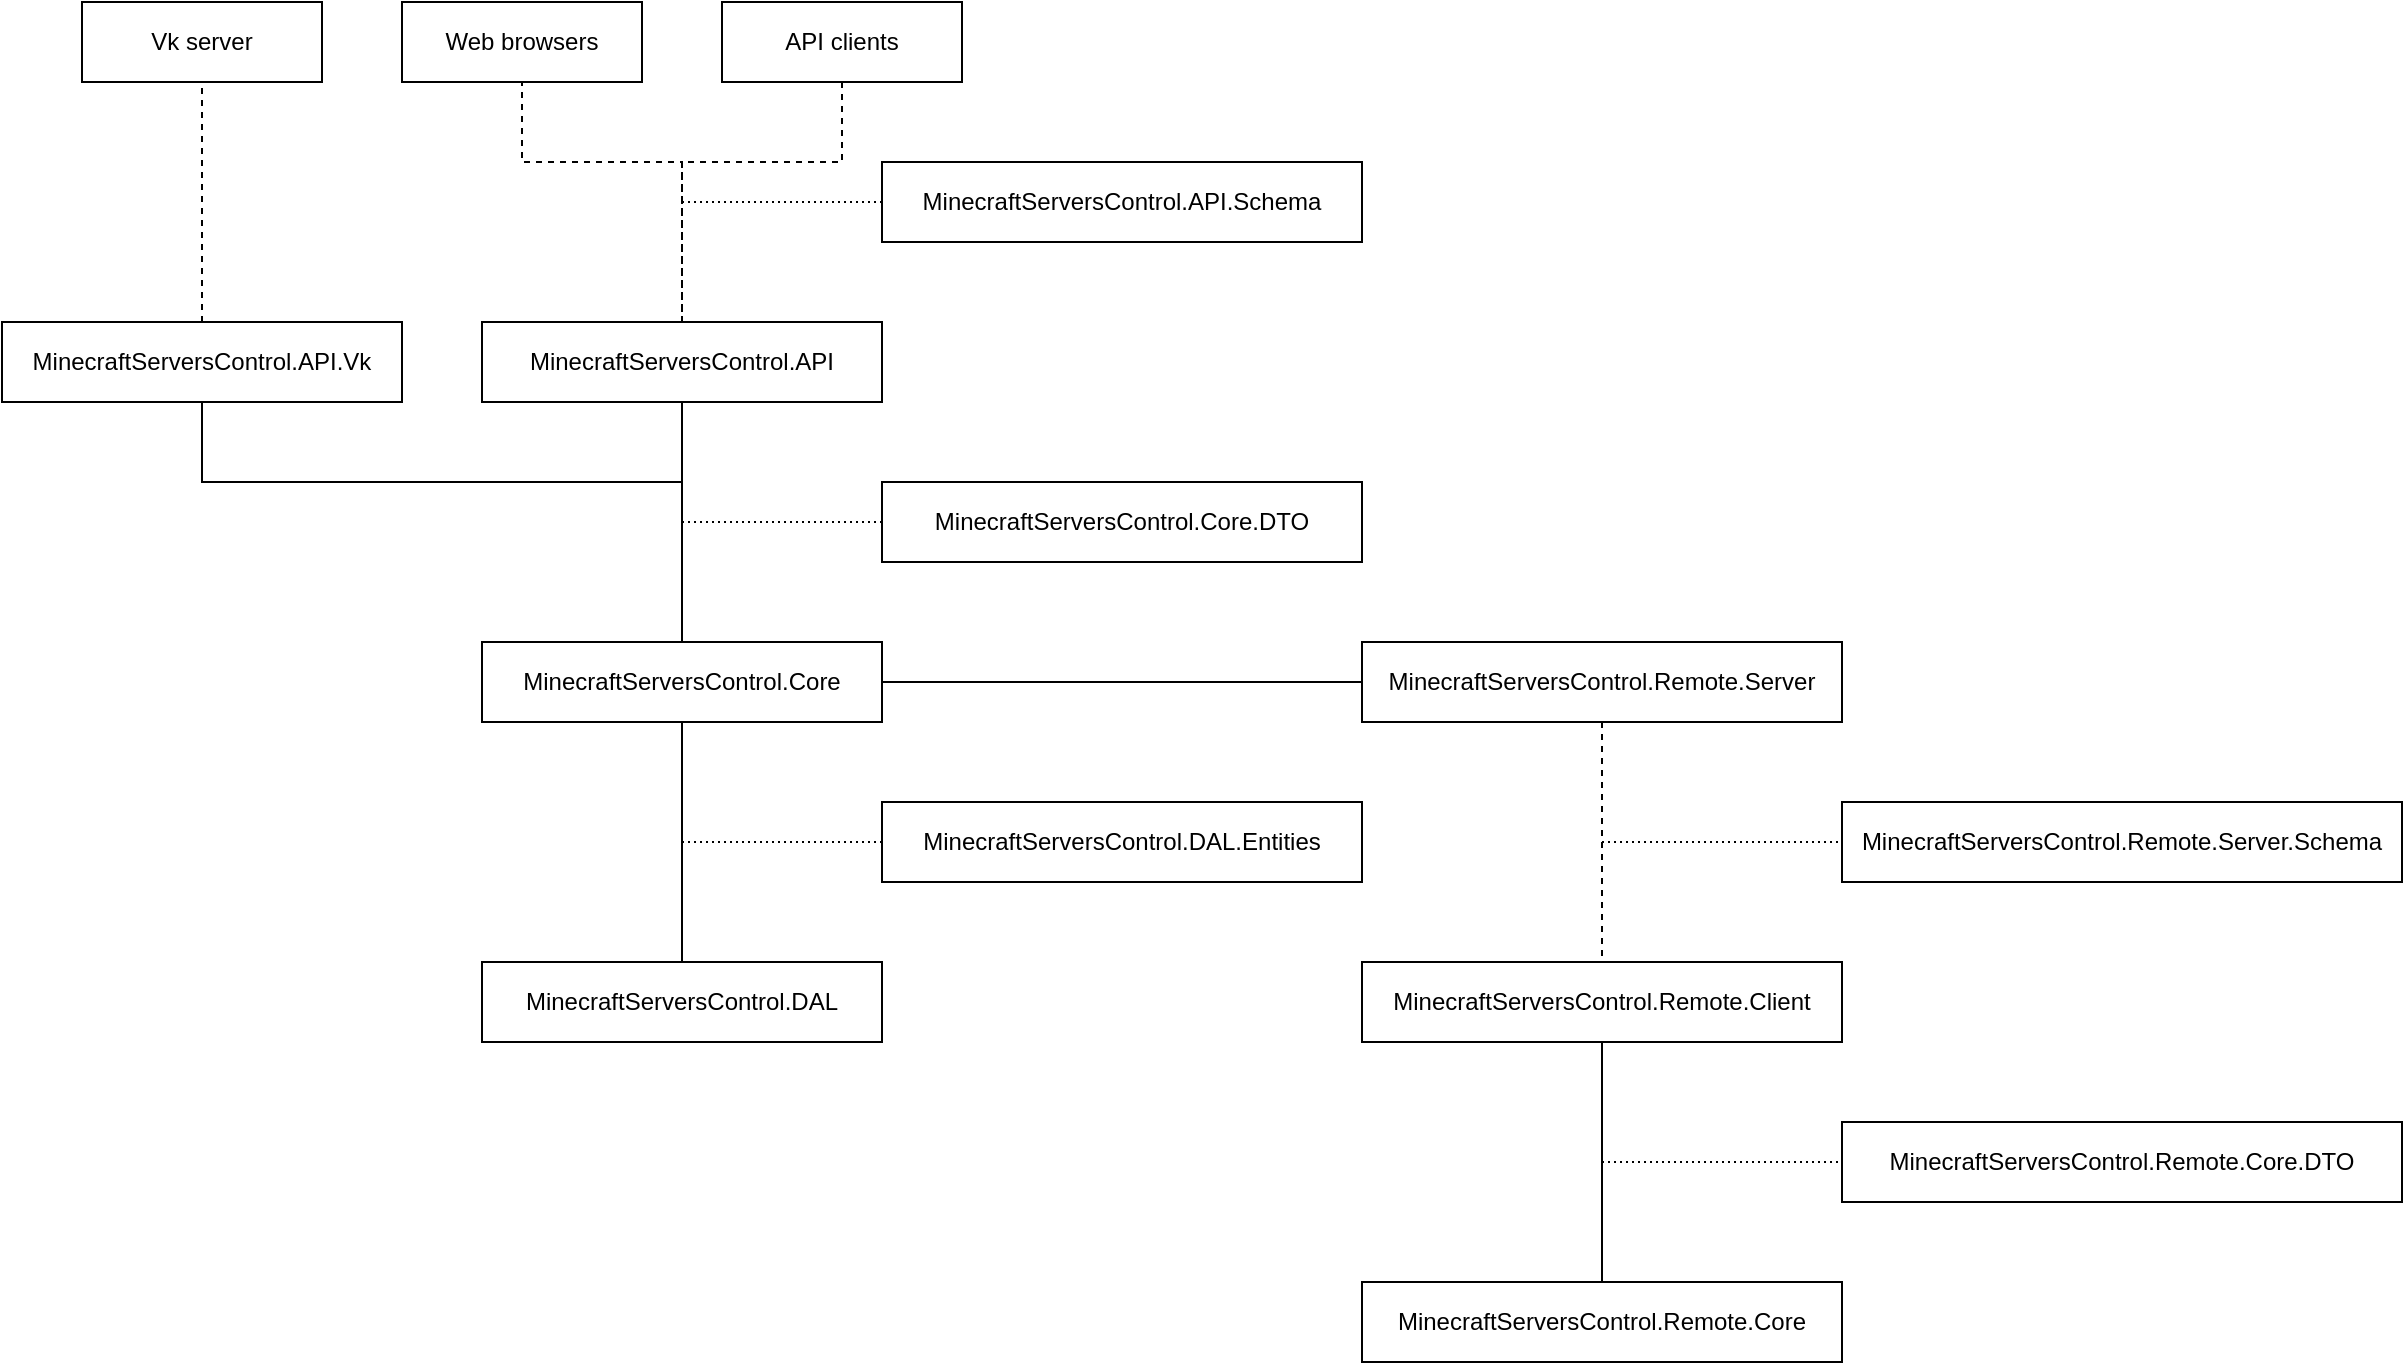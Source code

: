 <mxfile version="20.0.3"><diagram id="1NNV-v8O5_DNxRPOLAYv" name="Page-1"><mxGraphModel dx="2272" dy="790" grid="1" gridSize="10" guides="1" tooltips="1" connect="1" arrows="1" fold="1" page="1" pageScale="1" pageWidth="850" pageHeight="1100" math="0" shadow="0"><root><mxCell id="0"/><mxCell id="1" parent="0"/><mxCell id="7iC7DRM0bRDwZYEzhS2w-1" value="MinecraftServersControl.API" style="rounded=0;whiteSpace=wrap;html=1;" parent="1" vertex="1"><mxGeometry x="80" y="280" width="200" height="40" as="geometry"/></mxCell><mxCell id="7iC7DRM0bRDwZYEzhS2w-2" value="Web browsers" style="rounded=0;whiteSpace=wrap;html=1;" parent="1" vertex="1"><mxGeometry x="40" y="120" width="120" height="40" as="geometry"/></mxCell><mxCell id="7iC7DRM0bRDwZYEzhS2w-3" value="API clients" style="rounded=0;whiteSpace=wrap;html=1;" parent="1" vertex="1"><mxGeometry x="200" y="120" width="120" height="40" as="geometry"/></mxCell><mxCell id="7iC7DRM0bRDwZYEzhS2w-5" value="" style="endArrow=none;startArrow=none;html=1;rounded=0;edgeStyle=orthogonalEdgeStyle;endFill=0;startFill=0;dashed=1;" parent="1" source="7iC7DRM0bRDwZYEzhS2w-3" target="7iC7DRM0bRDwZYEzhS2w-1" edge="1"><mxGeometry width="50" height="50" relative="1" as="geometry"><mxPoint x="390" y="400" as="sourcePoint"/><mxPoint x="450" y="290" as="targetPoint"/><Array as="points"><mxPoint x="260" y="200"/><mxPoint x="180" y="200"/></Array></mxGeometry></mxCell><mxCell id="7iC7DRM0bRDwZYEzhS2w-6" value="MinecraftServersControl.API.Schema" style="rounded=0;whiteSpace=wrap;html=1;" parent="1" vertex="1"><mxGeometry x="280" y="200" width="240" height="40" as="geometry"/></mxCell><mxCell id="7iC7DRM0bRDwZYEzhS2w-7" value="" style="endArrow=none;dashed=1;html=1;rounded=0;dashPattern=1 2;" parent="1" target="7iC7DRM0bRDwZYEzhS2w-6" edge="1"><mxGeometry width="50" height="50" relative="1" as="geometry"><mxPoint x="180" y="220" as="sourcePoint"/><mxPoint x="450" y="380" as="targetPoint"/></mxGeometry></mxCell><mxCell id="7iC7DRM0bRDwZYEzhS2w-8" value="" style="endArrow=none;html=1;rounded=0;edgeStyle=orthogonalEdgeStyle;endFill=0;dashed=1;" parent="1" source="7iC7DRM0bRDwZYEzhS2w-1" target="7iC7DRM0bRDwZYEzhS2w-2" edge="1"><mxGeometry width="50" height="50" relative="1" as="geometry"><mxPoint x="400" y="430" as="sourcePoint"/><mxPoint x="450" y="380" as="targetPoint"/><Array as="points"><mxPoint x="180" y="200"/><mxPoint x="100" y="200"/></Array></mxGeometry></mxCell><mxCell id="7iC7DRM0bRDwZYEzhS2w-9" value="MinecraftServersControl.Core" style="rounded=0;whiteSpace=wrap;html=1;" parent="1" vertex="1"><mxGeometry x="80" y="440" width="200" height="40" as="geometry"/></mxCell><mxCell id="7iC7DRM0bRDwZYEzhS2w-10" value="" style="endArrow=none;html=1;rounded=0;edgeStyle=orthogonalEdgeStyle;endFill=0;" parent="1" source="7iC7DRM0bRDwZYEzhS2w-9" target="7iC7DRM0bRDwZYEzhS2w-1" edge="1"><mxGeometry width="50" height="50" relative="1" as="geometry"><mxPoint x="400" y="430" as="sourcePoint"/><mxPoint x="450" y="380" as="targetPoint"/></mxGeometry></mxCell><mxCell id="7iC7DRM0bRDwZYEzhS2w-12" value="MinecraftServersControl.Core.DTO" style="rounded=0;whiteSpace=wrap;html=1;" parent="1" vertex="1"><mxGeometry x="280" y="360" width="240" height="40" as="geometry"/></mxCell><mxCell id="7iC7DRM0bRDwZYEzhS2w-13" value="" style="endArrow=none;dashed=1;html=1;rounded=0;dashPattern=1 2;" parent="1" target="7iC7DRM0bRDwZYEzhS2w-12" edge="1"><mxGeometry width="50" height="50" relative="1" as="geometry"><mxPoint x="180" y="380" as="sourcePoint"/><mxPoint x="330" y="230" as="targetPoint"/></mxGeometry></mxCell><mxCell id="7iC7DRM0bRDwZYEzhS2w-14" value="MinecraftServersControl.DAL" style="rounded=0;whiteSpace=wrap;html=1;" parent="1" vertex="1"><mxGeometry x="80" y="600" width="200" height="40" as="geometry"/></mxCell><mxCell id="7iC7DRM0bRDwZYEzhS2w-15" value="" style="endArrow=none;html=1;rounded=0;edgeStyle=orthogonalEdgeStyle;endFill=0;" parent="1" source="7iC7DRM0bRDwZYEzhS2w-14" target="7iC7DRM0bRDwZYEzhS2w-9" edge="1"><mxGeometry width="50" height="50" relative="1" as="geometry"><mxPoint x="190" y="450" as="sourcePoint"/><mxPoint x="190" y="330" as="targetPoint"/></mxGeometry></mxCell><mxCell id="7iC7DRM0bRDwZYEzhS2w-16" value="MinecraftServersControl.DAL.Entities" style="rounded=0;whiteSpace=wrap;html=1;" parent="1" vertex="1"><mxGeometry x="280" y="520" width="240" height="40" as="geometry"/></mxCell><mxCell id="7iC7DRM0bRDwZYEzhS2w-17" value="" style="endArrow=none;dashed=1;html=1;rounded=0;dashPattern=1 2;" parent="1" target="7iC7DRM0bRDwZYEzhS2w-16" edge="1"><mxGeometry width="50" height="50" relative="1" as="geometry"><mxPoint x="180" y="540" as="sourcePoint"/><mxPoint x="290" y="390" as="targetPoint"/></mxGeometry></mxCell><mxCell id="7iC7DRM0bRDwZYEzhS2w-18" value="MinecraftServersControl.Remote.Server" style="rounded=0;whiteSpace=wrap;html=1;" parent="1" vertex="1"><mxGeometry x="520" y="440" width="240" height="40" as="geometry"/></mxCell><mxCell id="7iC7DRM0bRDwZYEzhS2w-20" value="" style="endArrow=none;html=1;rounded=0;edgeStyle=orthogonalEdgeStyle;endFill=0;" parent="1" source="7iC7DRM0bRDwZYEzhS2w-9" target="7iC7DRM0bRDwZYEzhS2w-18" edge="1"><mxGeometry width="50" height="50" relative="1" as="geometry"><mxPoint x="190" y="450" as="sourcePoint"/><mxPoint x="190" y="330" as="targetPoint"/></mxGeometry></mxCell><mxCell id="7iC7DRM0bRDwZYEzhS2w-21" value="MinecraftServersControl.Remote.Client" style="rounded=0;whiteSpace=wrap;html=1;" parent="1" vertex="1"><mxGeometry x="520" y="600" width="240" height="40" as="geometry"/></mxCell><mxCell id="7iC7DRM0bRDwZYEzhS2w-23" value="" style="endArrow=none;html=1;rounded=0;edgeStyle=orthogonalEdgeStyle;endFill=0;dashed=1;" parent="1" source="7iC7DRM0bRDwZYEzhS2w-18" target="7iC7DRM0bRDwZYEzhS2w-21" edge="1"><mxGeometry width="50" height="50" relative="1" as="geometry"><mxPoint x="190" y="290" as="sourcePoint"/><mxPoint x="110" y="170" as="targetPoint"/></mxGeometry></mxCell><mxCell id="7iC7DRM0bRDwZYEzhS2w-24" value="MinecraftServersControl.Remote.Core" style="rounded=0;whiteSpace=wrap;html=1;" parent="1" vertex="1"><mxGeometry x="520" y="760" width="240" height="40" as="geometry"/></mxCell><mxCell id="7iC7DRM0bRDwZYEzhS2w-25" value="MinecraftServersControl.Remote.Server.Schema" style="rounded=0;whiteSpace=wrap;html=1;" parent="1" vertex="1"><mxGeometry x="760" y="520" width="280" height="40" as="geometry"/></mxCell><mxCell id="7iC7DRM0bRDwZYEzhS2w-26" value="" style="endArrow=none;dashed=1;html=1;rounded=0;dashPattern=1 2;" parent="1" target="7iC7DRM0bRDwZYEzhS2w-25" edge="1"><mxGeometry width="50" height="50" relative="1" as="geometry"><mxPoint x="640" y="540" as="sourcePoint"/><mxPoint x="290" y="390" as="targetPoint"/></mxGeometry></mxCell><mxCell id="7iC7DRM0bRDwZYEzhS2w-27" value="" style="endArrow=none;html=1;rounded=0;edgeStyle=orthogonalEdgeStyle;endFill=0;" parent="1" source="7iC7DRM0bRDwZYEzhS2w-24" target="7iC7DRM0bRDwZYEzhS2w-21" edge="1"><mxGeometry width="50" height="50" relative="1" as="geometry"><mxPoint x="190" y="610" as="sourcePoint"/><mxPoint x="190" y="490" as="targetPoint"/></mxGeometry></mxCell><mxCell id="7iC7DRM0bRDwZYEzhS2w-28" value="MinecraftServersControl.Remote.Core.DTO" style="rounded=0;whiteSpace=wrap;html=1;" parent="1" vertex="1"><mxGeometry x="760" y="680" width="280" height="40" as="geometry"/></mxCell><mxCell id="7iC7DRM0bRDwZYEzhS2w-29" value="" style="endArrow=none;dashed=1;html=1;rounded=0;dashPattern=1 2;" parent="1" target="7iC7DRM0bRDwZYEzhS2w-28" edge="1"><mxGeometry width="50" height="50" relative="1" as="geometry"><mxPoint x="640" y="700" as="sourcePoint"/><mxPoint x="770" y="550" as="targetPoint"/></mxGeometry></mxCell><mxCell id="7iC7DRM0bRDwZYEzhS2w-30" value="MinecraftServersControl.API.Vk" style="rounded=0;whiteSpace=wrap;html=1;" parent="1" vertex="1"><mxGeometry x="-160" y="280" width="200" height="40" as="geometry"/></mxCell><mxCell id="7iC7DRM0bRDwZYEzhS2w-31" value="" style="endArrow=none;html=1;rounded=0;edgeStyle=orthogonalEdgeStyle;endFill=0;" parent="1" source="7iC7DRM0bRDwZYEzhS2w-9" target="7iC7DRM0bRDwZYEzhS2w-30" edge="1"><mxGeometry width="50" height="50" relative="1" as="geometry"><mxPoint x="190" y="450" as="sourcePoint"/><mxPoint x="190" y="330" as="targetPoint"/><Array as="points"><mxPoint x="180" y="360"/><mxPoint x="-60" y="360"/></Array></mxGeometry></mxCell><mxCell id="0EcuDQey-LhNjMCeTItD-1" value="Vk server" style="rounded=0;whiteSpace=wrap;html=1;" vertex="1" parent="1"><mxGeometry x="-120" y="120" width="120" height="40" as="geometry"/></mxCell><mxCell id="0EcuDQey-LhNjMCeTItD-2" value="" style="endArrow=none;html=1;rounded=0;edgeStyle=orthogonalEdgeStyle;endFill=0;dashed=1;entryX=0.5;entryY=1;entryDx=0;entryDy=0;" edge="1" parent="1" source="7iC7DRM0bRDwZYEzhS2w-30" target="0EcuDQey-LhNjMCeTItD-1"><mxGeometry width="50" height="50" relative="1" as="geometry"><mxPoint x="190" y="290" as="sourcePoint"/><mxPoint x="110" y="170" as="targetPoint"/></mxGeometry></mxCell></root></mxGraphModel></diagram></mxfile>